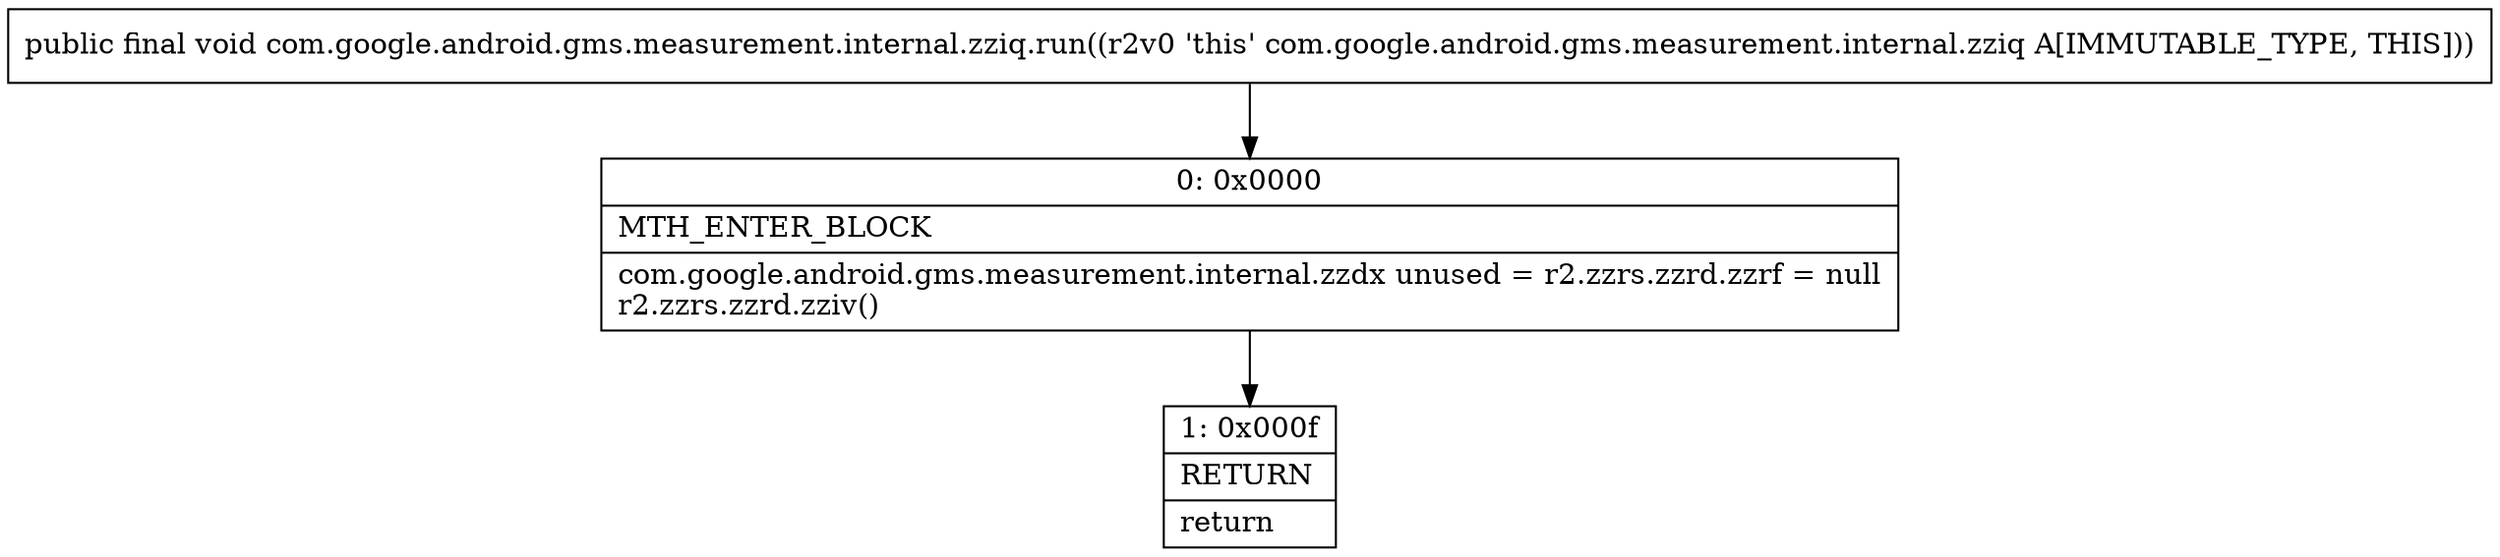 digraph "CFG forcom.google.android.gms.measurement.internal.zziq.run()V" {
Node_0 [shape=record,label="{0\:\ 0x0000|MTH_ENTER_BLOCK\l|com.google.android.gms.measurement.internal.zzdx unused = r2.zzrs.zzrd.zzrf = null\lr2.zzrs.zzrd.zziv()\l}"];
Node_1 [shape=record,label="{1\:\ 0x000f|RETURN\l|return\l}"];
MethodNode[shape=record,label="{public final void com.google.android.gms.measurement.internal.zziq.run((r2v0 'this' com.google.android.gms.measurement.internal.zziq A[IMMUTABLE_TYPE, THIS])) }"];
MethodNode -> Node_0;
Node_0 -> Node_1;
}

